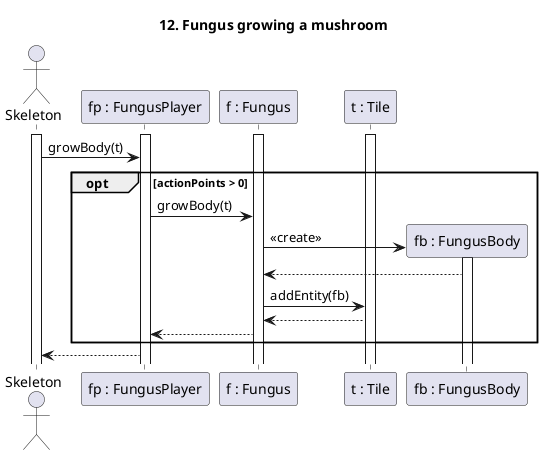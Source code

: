 @startuml Fungus mushroom

title 12. Fungus growing a mushroom

actor "Skeleton" as Ac
participant "fp : FungusPlayer" as Fp
participant "f : Fungus" as F
participant "t : Tile" as T
participant "fb : FungusBody" as Fb

activate Ac
activate Fp
activate F
activate T

Ac -> Fp : growBody(t)
opt actionPoints > 0
Fp -> F : growBody(t)
F -> Fb ** : <<create>>
activate Fb
Fb --> F
F -> T : addEntity(fb)
T --> F
F --> Fp
end
Fp --> Ac


@enduml
